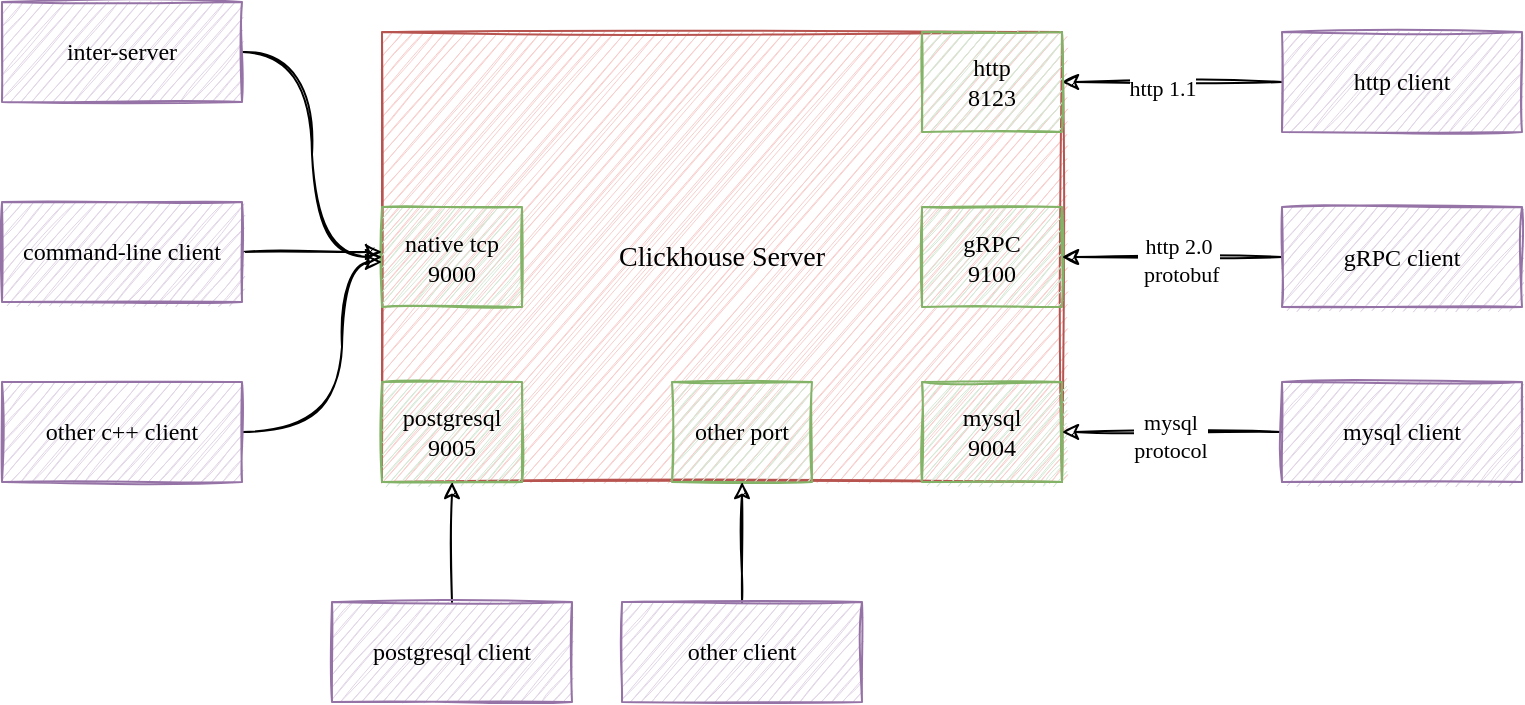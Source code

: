 <mxfile version="17.1.2" type="github">
  <diagram id="9ZpSaxzcpz4ULXaL1X-T" name="第 1 页">
    <mxGraphModel dx="1773" dy="614" grid="1" gridSize="10" guides="1" tooltips="1" connect="1" arrows="1" fold="1" page="1" pageScale="1" pageWidth="827" pageHeight="1169" background="none" math="0" shadow="0">
      <root>
        <mxCell id="0" />
        <mxCell id="1" parent="0" />
        <mxCell id="ykaxEmCodkbpOijnUfok-5" style="edgeStyle=orthogonalEdgeStyle;rounded=0;orthogonalLoop=1;jettySize=auto;html=1;exitX=0;exitY=0.5;exitDx=0;exitDy=0;entryX=1;entryY=0.5;entryDx=0;entryDy=0;sketch=1;" parent="1" source="QuoUFKUlMbN6moup9SOk-3" target="ykaxEmCodkbpOijnUfok-1" edge="1">
          <mxGeometry relative="1" as="geometry" />
        </mxCell>
        <mxCell id="ykaxEmCodkbpOijnUfok-8" value="http 1.1" style="edgeLabel;html=1;align=center;verticalAlign=middle;resizable=0;points=[];sketch=1;rounded=0;fontFamily=Comic Sans MS;fontColor=#000000;" parent="ykaxEmCodkbpOijnUfok-5" vertex="1" connectable="0">
          <mxGeometry x="0.091" y="3" relative="1" as="geometry">
            <mxPoint as="offset" />
          </mxGeometry>
        </mxCell>
        <mxCell id="QuoUFKUlMbN6moup9SOk-3" value="http client" style="rounded=0;whiteSpace=wrap;html=1;fillStyle=auto;fillColor=#e1d5e7;gradientDirection=north;sketch=1;strokeColor=#9673a6;fontFamily=Comic Sans MS;fontColor=#000000;gradientColor=none;glass=0;shadow=0;" parent="1" vertex="1">
          <mxGeometry x="580" y="585" width="120" height="50" as="geometry" />
        </mxCell>
        <mxCell id="i-7tSpso-G0HtrBFlRGV-29" value="&lt;p style=&quot;line-height: 1.2&quot;&gt;&lt;font style=&quot;font-size: 14px&quot;&gt;Clickhouse Server&lt;/font&gt;&lt;/p&gt;" style="rounded=0;whiteSpace=wrap;html=1;fillStyle=auto;fillColor=#f8cecc;gradientDirection=north;sketch=1;strokeColor=#b85450;fontFamily=Comic Sans MS;fontColor=#000000;strokeWidth=1;" parent="1" vertex="1">
          <mxGeometry x="130" y="585" width="340" height="225" as="geometry" />
        </mxCell>
        <mxCell id="ykaxEmCodkbpOijnUfok-1" value="http&lt;br&gt;8123" style="rounded=0;whiteSpace=wrap;html=1;fillStyle=auto;fillColor=#d5e8d4;gradientDirection=north;sketch=1;strokeColor=#82b366;fontFamily=Comic Sans MS;fontColor=#000000;" parent="1" vertex="1">
          <mxGeometry x="400" y="585" width="70" height="50" as="geometry" />
        </mxCell>
        <mxCell id="ykaxEmCodkbpOijnUfok-2" value="native tcp&lt;br&gt;9000" style="rounded=0;whiteSpace=wrap;html=1;fillStyle=auto;fillColor=#d5e8d4;gradientDirection=north;sketch=1;strokeColor=#82b366;fontFamily=Comic Sans MS;fontColor=#000000;" parent="1" vertex="1">
          <mxGeometry x="130" y="672.5" width="70" height="50" as="geometry" />
        </mxCell>
        <mxCell id="ykaxEmCodkbpOijnUfok-3" value="mysql&lt;br&gt;9004" style="rounded=0;whiteSpace=wrap;html=1;fillStyle=auto;fillColor=#d5e8d4;gradientDirection=north;sketch=1;strokeColor=#82b366;fontFamily=Comic Sans MS;fontColor=#000000;" parent="1" vertex="1">
          <mxGeometry x="400" y="760" width="70" height="50" as="geometry" />
        </mxCell>
        <mxCell id="ykaxEmCodkbpOijnUfok-4" value="gRPC&lt;br&gt;9100" style="rounded=0;whiteSpace=wrap;html=1;fillStyle=auto;fillColor=#d5e8d4;gradientDirection=north;sketch=1;strokeColor=#82b366;fontFamily=Comic Sans MS;fontColor=#000000;" parent="1" vertex="1">
          <mxGeometry x="400" y="672.5" width="70" height="50" as="geometry" />
        </mxCell>
        <mxCell id="ykaxEmCodkbpOijnUfok-7" value="" style="edgeStyle=orthogonalEdgeStyle;rounded=0;orthogonalLoop=1;jettySize=auto;html=1;sketch=1;" parent="1" source="ykaxEmCodkbpOijnUfok-6" target="ykaxEmCodkbpOijnUfok-4" edge="1">
          <mxGeometry relative="1" as="geometry" />
        </mxCell>
        <mxCell id="ykaxEmCodkbpOijnUfok-9" value="http 2.0&lt;br&gt;&amp;nbsp;protobuf" style="edgeLabel;html=1;align=center;verticalAlign=middle;resizable=0;points=[];sketch=1;rounded=0;fontFamily=Comic Sans MS;fontColor=#000000;" parent="ykaxEmCodkbpOijnUfok-7" vertex="1" connectable="0">
          <mxGeometry x="-0.054" y="1" relative="1" as="geometry">
            <mxPoint as="offset" />
          </mxGeometry>
        </mxCell>
        <mxCell id="ykaxEmCodkbpOijnUfok-6" value="gRPC client" style="rounded=0;whiteSpace=wrap;html=1;fillStyle=auto;fillColor=#e1d5e7;gradientDirection=north;sketch=1;strokeColor=#9673a6;fontFamily=Comic Sans MS;fontColor=#000000;gradientColor=none;glass=0;shadow=0;" parent="1" vertex="1">
          <mxGeometry x="580" y="672.5" width="120" height="50" as="geometry" />
        </mxCell>
        <mxCell id="ykaxEmCodkbpOijnUfok-11" value="" style="edgeStyle=orthogonalEdgeStyle;rounded=0;orthogonalLoop=1;jettySize=auto;html=1;sketch=1;" parent="1" source="ykaxEmCodkbpOijnUfok-10" target="ykaxEmCodkbpOijnUfok-3" edge="1">
          <mxGeometry relative="1" as="geometry" />
        </mxCell>
        <mxCell id="ykaxEmCodkbpOijnUfok-12" value="mysql &lt;br&gt;protocol" style="edgeLabel;html=1;align=center;verticalAlign=middle;resizable=0;points=[];sketch=1;rounded=0;fontFamily=Comic Sans MS;fontColor=#000000;" parent="ykaxEmCodkbpOijnUfok-11" vertex="1" connectable="0">
          <mxGeometry x="0.018" y="2" relative="1" as="geometry">
            <mxPoint as="offset" />
          </mxGeometry>
        </mxCell>
        <mxCell id="ykaxEmCodkbpOijnUfok-10" value="mysql client" style="rounded=0;whiteSpace=wrap;html=1;fillStyle=auto;fillColor=#e1d5e7;gradientDirection=north;sketch=1;strokeColor=#9673a6;fontFamily=Comic Sans MS;fontColor=#000000;gradientColor=none;glass=0;shadow=0;" parent="1" vertex="1">
          <mxGeometry x="580" y="760" width="120" height="50" as="geometry" />
        </mxCell>
        <mxCell id="ykaxEmCodkbpOijnUfok-20" style="edgeStyle=orthogonalEdgeStyle;sketch=1;orthogonalLoop=1;jettySize=auto;html=1;exitX=1;exitY=0.5;exitDx=0;exitDy=0;entryX=0;entryY=0.5;entryDx=0;entryDy=0;fontFamily=Comic Sans MS;fontSize=14;fontColor=#000000;strokeColor=default;curved=1;" parent="1" source="ykaxEmCodkbpOijnUfok-14" target="ykaxEmCodkbpOijnUfok-2" edge="1">
          <mxGeometry relative="1" as="geometry" />
        </mxCell>
        <mxCell id="ykaxEmCodkbpOijnUfok-14" value="inter-server" style="rounded=0;whiteSpace=wrap;html=1;fillStyle=auto;fillColor=#e1d5e7;gradientDirection=north;sketch=1;strokeColor=#9673a6;fontFamily=Comic Sans MS;fontColor=#000000;" parent="1" vertex="1">
          <mxGeometry x="-60" y="570" width="120" height="50" as="geometry" />
        </mxCell>
        <mxCell id="ykaxEmCodkbpOijnUfok-21" style="edgeStyle=orthogonalEdgeStyle;sketch=1;orthogonalLoop=1;jettySize=auto;html=1;exitX=1;exitY=0.5;exitDx=0;exitDy=0;fontFamily=Comic Sans MS;fontSize=14;fontColor=#000000;strokeColor=default;curved=1;" parent="1" source="ykaxEmCodkbpOijnUfok-15" edge="1">
          <mxGeometry relative="1" as="geometry">
            <mxPoint x="130" y="695" as="targetPoint" />
          </mxGeometry>
        </mxCell>
        <mxCell id="ykaxEmCodkbpOijnUfok-15" value="command-line client" style="rounded=0;whiteSpace=wrap;html=1;fillStyle=auto;fillColor=#e1d5e7;gradientDirection=north;sketch=1;strokeColor=#9673a6;fontFamily=Comic Sans MS;fontColor=#000000;" parent="1" vertex="1">
          <mxGeometry x="-60" y="670" width="120" height="50" as="geometry" />
        </mxCell>
        <mxCell id="ykaxEmCodkbpOijnUfok-22" style="edgeStyle=orthogonalEdgeStyle;sketch=1;orthogonalLoop=1;jettySize=auto;html=1;exitX=1;exitY=0.5;exitDx=0;exitDy=0;fontFamily=Comic Sans MS;fontSize=14;fontColor=#000000;strokeColor=default;curved=1;" parent="1" source="ykaxEmCodkbpOijnUfok-16" edge="1">
          <mxGeometry relative="1" as="geometry">
            <mxPoint x="130" y="700" as="targetPoint" />
            <Array as="points">
              <mxPoint x="110" y="785" />
              <mxPoint x="110" y="700" />
            </Array>
          </mxGeometry>
        </mxCell>
        <mxCell id="ykaxEmCodkbpOijnUfok-16" value="other c++ client" style="rounded=0;whiteSpace=wrap;html=1;fillStyle=auto;fillColor=#e1d5e7;gradientDirection=north;sketch=1;strokeColor=#9673a6;fontFamily=Comic Sans MS;fontColor=#000000;" parent="1" vertex="1">
          <mxGeometry x="-60" y="760" width="120" height="50" as="geometry" />
        </mxCell>
        <mxCell id="kzegxDCu3hTWuXPijcsv-1" value="postgresql&lt;br&gt;9005" style="rounded=0;whiteSpace=wrap;html=1;fillStyle=auto;fillColor=#d5e8d4;gradientDirection=north;sketch=1;strokeColor=#82b366;fontFamily=Comic Sans MS;fontColor=#000000;" vertex="1" parent="1">
          <mxGeometry x="130" y="760" width="70" height="50" as="geometry" />
        </mxCell>
        <mxCell id="kzegxDCu3hTWuXPijcsv-2" value="other port" style="rounded=0;whiteSpace=wrap;html=1;fillStyle=auto;fillColor=#d5e8d4;gradientDirection=north;sketch=1;strokeColor=#82b366;fontFamily=Comic Sans MS;fontColor=#000000;" vertex="1" parent="1">
          <mxGeometry x="275" y="760" width="70" height="50" as="geometry" />
        </mxCell>
        <mxCell id="kzegxDCu3hTWuXPijcsv-4" value="" style="edgeStyle=orthogonalEdgeStyle;rounded=0;orthogonalLoop=1;jettySize=auto;html=1;sketch=1;" edge="1" parent="1" source="kzegxDCu3hTWuXPijcsv-3" target="kzegxDCu3hTWuXPijcsv-1">
          <mxGeometry relative="1" as="geometry" />
        </mxCell>
        <mxCell id="kzegxDCu3hTWuXPijcsv-3" value="postgresql client" style="rounded=0;whiteSpace=wrap;html=1;fillStyle=auto;fillColor=#e1d5e7;gradientDirection=north;sketch=1;strokeColor=#9673a6;fontFamily=Comic Sans MS;fontColor=#000000;gradientColor=none;glass=0;shadow=0;" vertex="1" parent="1">
          <mxGeometry x="105" y="870" width="120" height="50" as="geometry" />
        </mxCell>
        <mxCell id="kzegxDCu3hTWuXPijcsv-6" value="" style="edgeStyle=orthogonalEdgeStyle;rounded=0;orthogonalLoop=1;jettySize=auto;html=1;sketch=1;" edge="1" parent="1" source="kzegxDCu3hTWuXPijcsv-5" target="kzegxDCu3hTWuXPijcsv-2">
          <mxGeometry relative="1" as="geometry" />
        </mxCell>
        <mxCell id="kzegxDCu3hTWuXPijcsv-5" value="other client" style="rounded=0;whiteSpace=wrap;html=1;fillStyle=auto;fillColor=#e1d5e7;gradientDirection=north;sketch=1;strokeColor=#9673a6;fontFamily=Comic Sans MS;fontColor=#000000;gradientColor=none;glass=0;shadow=0;" vertex="1" parent="1">
          <mxGeometry x="250" y="870" width="120" height="50" as="geometry" />
        </mxCell>
      </root>
    </mxGraphModel>
  </diagram>
</mxfile>
